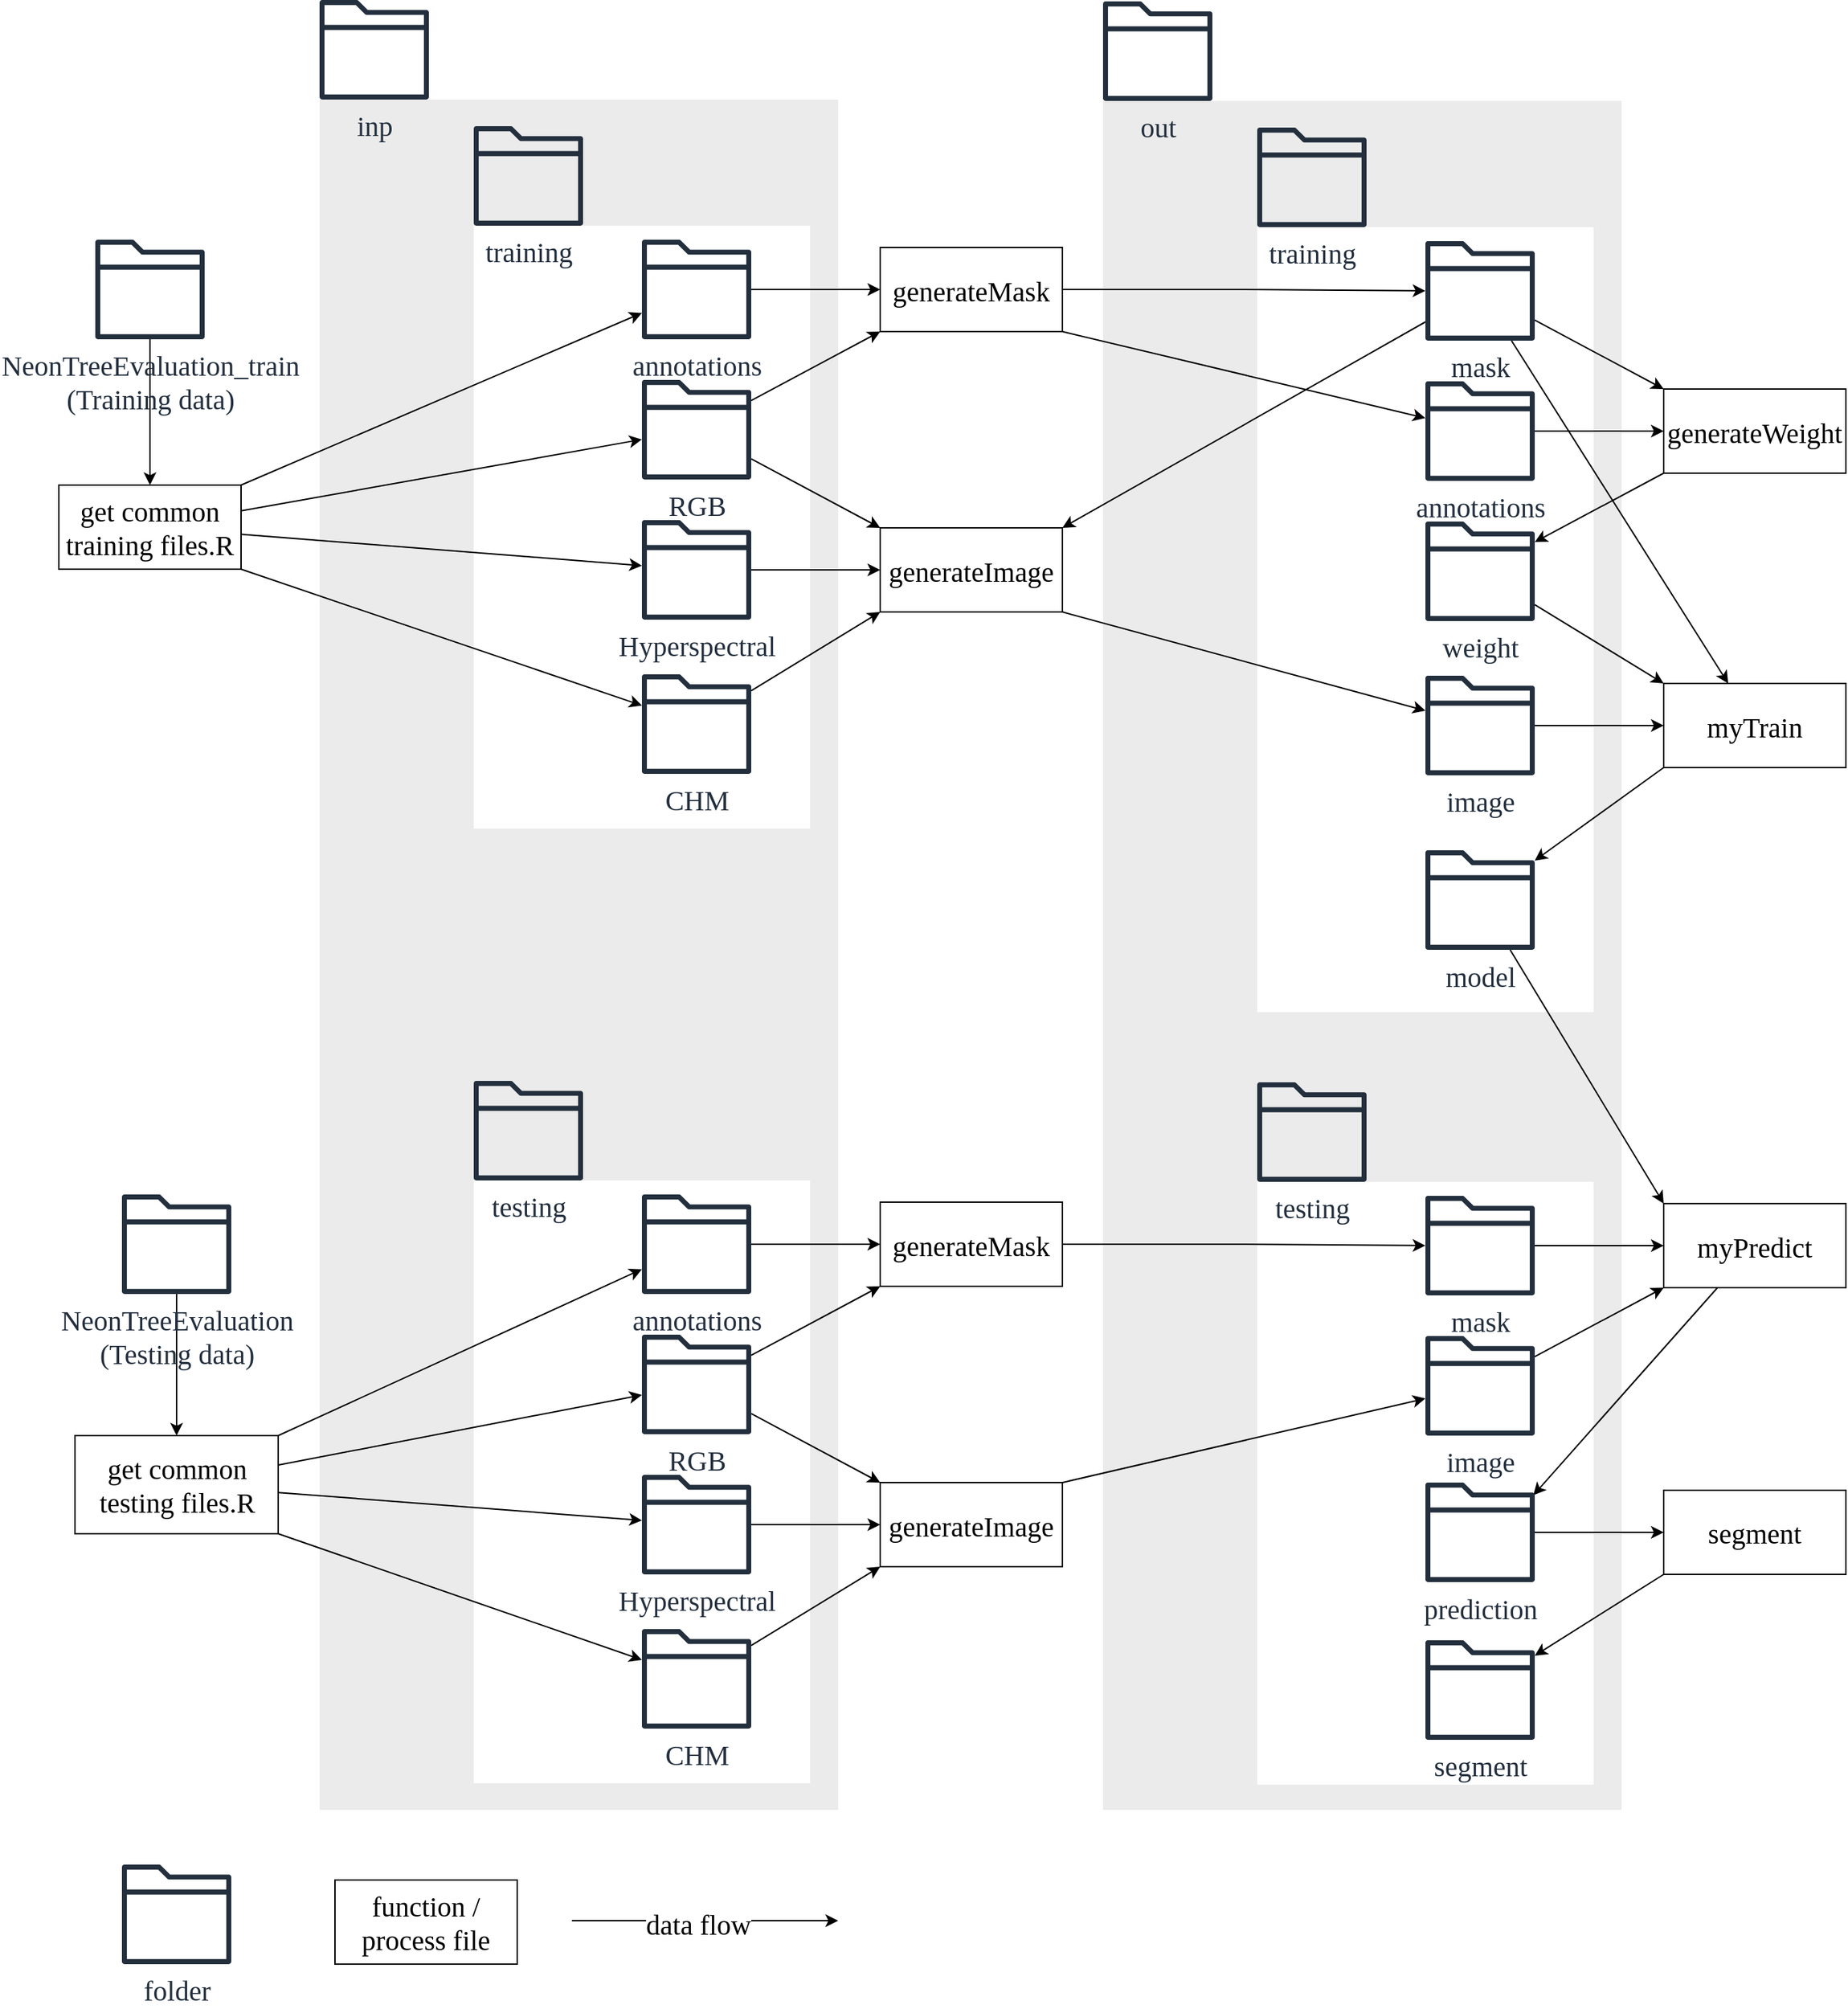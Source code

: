 <mxfile version="25.0.1">
  <diagram name="Page-1" id="LYDAp48fIn9nfSkw75D7">
    <mxGraphModel dx="2899" dy="1179" grid="1" gridSize="10" guides="1" tooltips="1" connect="1" arrows="1" fold="1" page="1" pageScale="1" pageWidth="850" pageHeight="1100" math="0" shadow="0">
      <root>
        <mxCell id="0" />
        <mxCell id="1" parent="0" />
        <mxCell id="oyyZr2nXvZBEQizYZJYA-84" style="edgeStyle=orthogonalEdgeStyle;rounded=0;orthogonalLoop=1;jettySize=auto;html=1;fontSize=20;fontFamily=Times New Roman;" parent="1" source="oyyZr2nXvZBEQizYZJYA-1" target="oyyZr2nXvZBEQizYZJYA-83" edge="1">
          <mxGeometry relative="1" as="geometry" />
        </mxCell>
        <mxCell id="oyyZr2nXvZBEQizYZJYA-26" style="edgeStyle=orthogonalEdgeStyle;rounded=0;orthogonalLoop=1;jettySize=auto;html=1;fontSize=20;fontFamily=Times New Roman;" parent="1" source="oyyZr2nXvZBEQizYZJYA-2" target="oyyZr2nXvZBEQizYZJYA-81" edge="1">
          <mxGeometry relative="1" as="geometry" />
        </mxCell>
        <mxCell id="oyyZr2nXvZBEQizYZJYA-11" value="" style="rounded=0;whiteSpace=wrap;html=1;strokeColor=none;fillColor=#EBEBEB;fontColor=#333333;fontSize=20;fontFamily=Times New Roman;" parent="1" vertex="1">
          <mxGeometry x="221" y="191" width="370" height="1220" as="geometry" />
        </mxCell>
        <mxCell id="oyyZr2nXvZBEQizYZJYA-8" value="" style="rounded=0;whiteSpace=wrap;html=1;strokeColor=none;fontSize=20;fontFamily=Times New Roman;" parent="1" vertex="1">
          <mxGeometry x="331" y="281" width="240" height="430" as="geometry" />
        </mxCell>
        <mxCell id="oyyZr2nXvZBEQizYZJYA-1" value="NeonTreeEvaluation&lt;div&gt;(Testing data)&lt;/div&gt;" style="sketch=0;outlineConnect=0;fontColor=#232F3E;gradientColor=none;fillColor=#232F3D;strokeColor=none;dashed=0;verticalLabelPosition=bottom;verticalAlign=top;align=center;html=1;fontSize=20;fontStyle=0;aspect=fixed;pointerEvents=1;shape=mxgraph.aws4.folder;fontFamily=Times New Roman;" parent="1" vertex="1">
          <mxGeometry x="80" y="972" width="78" height="71" as="geometry" />
        </mxCell>
        <mxCell id="oyyZr2nXvZBEQizYZJYA-22" style="rounded=0;orthogonalLoop=1;jettySize=auto;html=1;fontSize=20;exitX=1;exitY=0;exitDx=0;exitDy=0;fontFamily=Times New Roman;" parent="1" source="oyyZr2nXvZBEQizYZJYA-81" target="oyyZr2nXvZBEQizYZJYA-4" edge="1">
          <mxGeometry relative="1" as="geometry" />
        </mxCell>
        <mxCell id="oyyZr2nXvZBEQizYZJYA-24" style="rounded=0;orthogonalLoop=1;jettySize=auto;html=1;fontSize=20;fontFamily=Times New Roman;" parent="1" source="oyyZr2nXvZBEQizYZJYA-81" target="oyyZr2nXvZBEQizYZJYA-5" edge="1">
          <mxGeometry relative="1" as="geometry" />
        </mxCell>
        <mxCell id="oyyZr2nXvZBEQizYZJYA-25" style="rounded=0;orthogonalLoop=1;jettySize=auto;html=1;fontSize=20;fontFamily=Times New Roman;" parent="1" source="oyyZr2nXvZBEQizYZJYA-81" target="oyyZr2nXvZBEQizYZJYA-6" edge="1">
          <mxGeometry relative="1" as="geometry" />
        </mxCell>
        <mxCell id="oyyZr2nXvZBEQizYZJYA-2" value="NeonTreeEvaluation_train&lt;div&gt;(Training data)&lt;/div&gt;" style="sketch=0;outlineConnect=0;fontColor=#232F3E;gradientColor=none;fillColor=#232F3D;strokeColor=none;dashed=0;verticalLabelPosition=bottom;verticalAlign=top;align=center;html=1;fontSize=20;fontStyle=0;aspect=fixed;pointerEvents=1;shape=mxgraph.aws4.folder;fontFamily=Times New Roman;" parent="1" vertex="1">
          <mxGeometry x="61" y="291" width="78" height="71" as="geometry" />
        </mxCell>
        <mxCell id="oyyZr2nXvZBEQizYZJYA-44" style="rounded=0;orthogonalLoop=1;jettySize=auto;html=1;fontSize=20;fontFamily=Times New Roman;" parent="1" source="oyyZr2nXvZBEQizYZJYA-4" target="oyyZr2nXvZBEQizYZJYA-43" edge="1">
          <mxGeometry relative="1" as="geometry">
            <mxPoint x="620" y="327" as="targetPoint" />
          </mxGeometry>
        </mxCell>
        <mxCell id="oyyZr2nXvZBEQizYZJYA-4" value="annotations" style="sketch=0;outlineConnect=0;fontColor=#232F3E;gradientColor=none;fillColor=#232F3D;strokeColor=none;dashed=0;verticalLabelPosition=bottom;verticalAlign=top;align=center;html=1;fontSize=20;fontStyle=0;aspect=fixed;pointerEvents=1;shape=mxgraph.aws4.folder;fontFamily=Times New Roman;" parent="1" vertex="1">
          <mxGeometry x="451" y="291" width="78" height="71" as="geometry" />
        </mxCell>
        <mxCell id="oyyZr2nXvZBEQizYZJYA-41" style="rounded=0;orthogonalLoop=1;jettySize=auto;html=1;fontSize=20;entryX=0;entryY=1;entryDx=0;entryDy=0;fontFamily=Times New Roman;" parent="1" source="oyyZr2nXvZBEQizYZJYA-5" target="oyyZr2nXvZBEQizYZJYA-43" edge="1">
          <mxGeometry relative="1" as="geometry">
            <mxPoint x="631" y="356.351" as="targetPoint" />
          </mxGeometry>
        </mxCell>
        <mxCell id="oyyZr2nXvZBEQizYZJYA-54" style="rounded=0;orthogonalLoop=1;jettySize=auto;html=1;fontSize=20;entryX=0;entryY=0;entryDx=0;entryDy=0;fontFamily=Times New Roman;" parent="1" source="oyyZr2nXvZBEQizYZJYA-5" target="oyyZr2nXvZBEQizYZJYA-46" edge="1">
          <mxGeometry relative="1" as="geometry">
            <mxPoint x="620" y="480" as="targetPoint" />
          </mxGeometry>
        </mxCell>
        <mxCell id="oyyZr2nXvZBEQizYZJYA-5" value="RGB" style="sketch=0;outlineConnect=0;fontColor=#232F3E;gradientColor=none;fillColor=#232F3D;strokeColor=none;dashed=0;verticalLabelPosition=bottom;verticalAlign=top;align=center;html=1;fontSize=20;fontStyle=0;aspect=fixed;pointerEvents=1;shape=mxgraph.aws4.folder;fontFamily=Times New Roman;" parent="1" vertex="1">
          <mxGeometry x="451" y="391" width="78" height="71" as="geometry" />
        </mxCell>
        <mxCell id="oyyZr2nXvZBEQizYZJYA-64" style="edgeStyle=orthogonalEdgeStyle;rounded=0;orthogonalLoop=1;jettySize=auto;html=1;fontSize=20;fontFamily=Times New Roman;" parent="1" source="oyyZr2nXvZBEQizYZJYA-6" target="oyyZr2nXvZBEQizYZJYA-46" edge="1">
          <mxGeometry relative="1" as="geometry" />
        </mxCell>
        <mxCell id="oyyZr2nXvZBEQizYZJYA-6" value="Hyperspectral" style="sketch=0;outlineConnect=0;fontColor=#232F3E;gradientColor=none;fillColor=#232F3D;strokeColor=none;dashed=0;verticalLabelPosition=bottom;verticalAlign=top;align=center;html=1;fontSize=20;fontStyle=0;aspect=fixed;pointerEvents=1;shape=mxgraph.aws4.folder;fontFamily=Times New Roman;" parent="1" vertex="1">
          <mxGeometry x="451" y="491" width="78" height="71" as="geometry" />
        </mxCell>
        <mxCell id="oyyZr2nXvZBEQizYZJYA-56" style="rounded=0;orthogonalLoop=1;jettySize=auto;html=1;fontSize=20;entryX=0;entryY=1;entryDx=0;entryDy=0;fontFamily=Times New Roman;" parent="1" source="oyyZr2nXvZBEQizYZJYA-7" target="oyyZr2nXvZBEQizYZJYA-46" edge="1">
          <mxGeometry relative="1" as="geometry">
            <mxPoint x="620" y="560" as="targetPoint" />
          </mxGeometry>
        </mxCell>
        <mxCell id="oyyZr2nXvZBEQizYZJYA-7" value="CHM" style="sketch=0;outlineConnect=0;fontColor=#232F3E;gradientColor=none;fillColor=#232F3D;strokeColor=none;dashed=0;verticalLabelPosition=bottom;verticalAlign=top;align=center;html=1;fontSize=20;fontStyle=0;aspect=fixed;pointerEvents=1;shape=mxgraph.aws4.folder;fontFamily=Times New Roman;" parent="1" vertex="1">
          <mxGeometry x="451" y="601" width="78" height="71" as="geometry" />
        </mxCell>
        <mxCell id="oyyZr2nXvZBEQizYZJYA-9" value="training" style="sketch=0;outlineConnect=0;fontColor=#232F3E;gradientColor=none;fillColor=#232F3D;strokeColor=none;dashed=0;verticalLabelPosition=bottom;verticalAlign=top;align=center;html=1;fontSize=20;fontStyle=0;aspect=fixed;pointerEvents=1;shape=mxgraph.aws4.folder;fontFamily=Times New Roman;" parent="1" vertex="1">
          <mxGeometry x="331" y="210" width="78" height="71" as="geometry" />
        </mxCell>
        <mxCell id="oyyZr2nXvZBEQizYZJYA-12" value="inp" style="sketch=0;outlineConnect=0;fontColor=#232F3E;gradientColor=none;fillColor=#232F3D;strokeColor=none;dashed=0;verticalLabelPosition=bottom;verticalAlign=top;align=center;html=1;fontSize=20;fontStyle=0;aspect=fixed;pointerEvents=1;shape=mxgraph.aws4.folder;fontFamily=Times New Roman;" parent="1" vertex="1">
          <mxGeometry x="221" y="120" width="78" height="71" as="geometry" />
        </mxCell>
        <mxCell id="oyyZr2nXvZBEQizYZJYA-16" value="" style="rounded=0;whiteSpace=wrap;html=1;fontSize=20;strokeColor=none;fontFamily=Times New Roman;" parent="1" vertex="1">
          <mxGeometry x="331" y="962" width="240" height="430" as="geometry" />
        </mxCell>
        <mxCell id="oyyZr2nXvZBEQizYZJYA-62" style="edgeStyle=orthogonalEdgeStyle;rounded=0;orthogonalLoop=1;jettySize=auto;html=1;fontSize=20;fontFamily=Times New Roman;" parent="1" source="oyyZr2nXvZBEQizYZJYA-17" target="oyyZr2nXvZBEQizYZJYA-60" edge="1">
          <mxGeometry relative="1" as="geometry" />
        </mxCell>
        <mxCell id="oyyZr2nXvZBEQizYZJYA-17" value="annotations" style="sketch=0;outlineConnect=0;fontColor=#232F3E;gradientColor=none;fillColor=#232F3D;strokeColor=none;dashed=0;verticalLabelPosition=bottom;verticalAlign=top;align=center;html=1;fontSize=20;fontStyle=0;aspect=fixed;pointerEvents=1;shape=mxgraph.aws4.folder;fontFamily=Times New Roman;" parent="1" vertex="1">
          <mxGeometry x="451" y="972" width="78" height="71" as="geometry" />
        </mxCell>
        <mxCell id="oyyZr2nXvZBEQizYZJYA-63" style="rounded=0;orthogonalLoop=1;jettySize=auto;html=1;fontSize=20;entryX=0;entryY=1;entryDx=0;entryDy=0;fontFamily=Times New Roman;" parent="1" source="oyyZr2nXvZBEQizYZJYA-18" target="oyyZr2nXvZBEQizYZJYA-60" edge="1">
          <mxGeometry relative="1" as="geometry">
            <mxPoint x="620" y="1040" as="targetPoint" />
          </mxGeometry>
        </mxCell>
        <mxCell id="oyyZr2nXvZBEQizYZJYA-66" style="rounded=0;orthogonalLoop=1;jettySize=auto;html=1;fontSize=20;entryX=0;entryY=0;entryDx=0;entryDy=0;fontFamily=Times New Roman;" parent="1" source="oyyZr2nXvZBEQizYZJYA-18" target="oyyZr2nXvZBEQizYZJYA-61" edge="1">
          <mxGeometry relative="1" as="geometry" />
        </mxCell>
        <mxCell id="oyyZr2nXvZBEQizYZJYA-18" value="RGB" style="sketch=0;outlineConnect=0;fontColor=#232F3E;gradientColor=none;fillColor=#232F3D;strokeColor=none;dashed=0;verticalLabelPosition=bottom;verticalAlign=top;align=center;html=1;fontSize=20;fontStyle=0;aspect=fixed;pointerEvents=1;shape=mxgraph.aws4.folder;fontFamily=Times New Roman;" parent="1" vertex="1">
          <mxGeometry x="451" y="1072" width="78" height="71" as="geometry" />
        </mxCell>
        <mxCell id="oyyZr2nXvZBEQizYZJYA-65" style="edgeStyle=orthogonalEdgeStyle;rounded=0;orthogonalLoop=1;jettySize=auto;html=1;fontSize=20;fontFamily=Times New Roman;" parent="1" source="oyyZr2nXvZBEQizYZJYA-19" target="oyyZr2nXvZBEQizYZJYA-61" edge="1">
          <mxGeometry relative="1" as="geometry" />
        </mxCell>
        <mxCell id="oyyZr2nXvZBEQizYZJYA-19" value="Hyperspectral" style="sketch=0;outlineConnect=0;fontColor=#232F3E;gradientColor=none;fillColor=#232F3D;strokeColor=none;dashed=0;verticalLabelPosition=bottom;verticalAlign=top;align=center;html=1;fontSize=20;fontStyle=0;aspect=fixed;pointerEvents=1;shape=mxgraph.aws4.folder;fontFamily=Times New Roman;" parent="1" vertex="1">
          <mxGeometry x="451" y="1172" width="78" height="71" as="geometry" />
        </mxCell>
        <mxCell id="oyyZr2nXvZBEQizYZJYA-67" style="rounded=0;orthogonalLoop=1;jettySize=auto;html=1;fontSize=20;entryX=0;entryY=1;entryDx=0;entryDy=0;fontFamily=Times New Roman;" parent="1" source="oyyZr2nXvZBEQizYZJYA-20" target="oyyZr2nXvZBEQizYZJYA-61" edge="1">
          <mxGeometry relative="1" as="geometry" />
        </mxCell>
        <mxCell id="oyyZr2nXvZBEQizYZJYA-20" value="CHM" style="sketch=0;outlineConnect=0;fontColor=#232F3E;gradientColor=none;fillColor=#232F3D;strokeColor=none;dashed=0;verticalLabelPosition=bottom;verticalAlign=top;align=center;html=1;fontSize=20;fontStyle=0;aspect=fixed;pointerEvents=1;shape=mxgraph.aws4.folder;fontFamily=Times New Roman;" parent="1" vertex="1">
          <mxGeometry x="451" y="1282" width="78" height="71" as="geometry" />
        </mxCell>
        <mxCell id="oyyZr2nXvZBEQizYZJYA-21" value="testing" style="sketch=0;outlineConnect=0;fontColor=#232F3E;gradientColor=none;fillColor=#232F3D;strokeColor=none;dashed=0;verticalLabelPosition=bottom;verticalAlign=top;align=center;html=1;fontSize=20;fontStyle=0;aspect=fixed;pointerEvents=1;shape=mxgraph.aws4.folder;fontFamily=Times New Roman;" parent="1" vertex="1">
          <mxGeometry x="331" y="891" width="78" height="71" as="geometry" />
        </mxCell>
        <mxCell id="oyyZr2nXvZBEQizYZJYA-27" value="" style="rounded=0;whiteSpace=wrap;html=1;strokeColor=none;fillColor=#EBEBEB;fontColor=#333333;fontSize=20;fontFamily=Times New Roman;" parent="1" vertex="1">
          <mxGeometry x="780" y="192" width="370" height="1219" as="geometry" />
        </mxCell>
        <mxCell id="oyyZr2nXvZBEQizYZJYA-28" value="" style="rounded=0;whiteSpace=wrap;html=1;strokeColor=none;fontSize=20;fontFamily=Times New Roman;" parent="1" vertex="1">
          <mxGeometry x="890" y="282" width="240" height="560" as="geometry" />
        </mxCell>
        <mxCell id="oyyZr2nXvZBEQizYZJYA-51" style="rounded=0;orthogonalLoop=1;jettySize=auto;html=1;fontSize=20;entryX=0;entryY=0;entryDx=0;entryDy=0;fontFamily=Times New Roman;" parent="1" source="oyyZr2nXvZBEQizYZJYA-29" target="oyyZr2nXvZBEQizYZJYA-47" edge="1">
          <mxGeometry relative="1" as="geometry" />
        </mxCell>
        <mxCell id="oyyZr2nXvZBEQizYZJYA-58" style="rounded=0;orthogonalLoop=1;jettySize=auto;html=1;fontSize=20;entryX=1;entryY=0;entryDx=0;entryDy=0;fontFamily=Times New Roman;" parent="1" source="oyyZr2nXvZBEQizYZJYA-29" target="oyyZr2nXvZBEQizYZJYA-46" edge="1">
          <mxGeometry relative="1" as="geometry" />
        </mxCell>
        <mxCell id="oyyZr2nXvZBEQizYZJYA-73" style="rounded=0;orthogonalLoop=1;jettySize=auto;html=1;fontSize=20;fontFamily=Times New Roman;" parent="1" source="oyyZr2nXvZBEQizYZJYA-29" target="oyyZr2nXvZBEQizYZJYA-74" edge="1">
          <mxGeometry relative="1" as="geometry" />
        </mxCell>
        <mxCell id="oyyZr2nXvZBEQizYZJYA-29" value="mask" style="sketch=0;outlineConnect=0;fontColor=#232F3E;gradientColor=none;fillColor=#232F3D;strokeColor=none;dashed=0;verticalLabelPosition=bottom;verticalAlign=top;align=center;html=1;fontSize=20;fontStyle=0;aspect=fixed;pointerEvents=1;shape=mxgraph.aws4.folder;fontFamily=Times New Roman;" parent="1" vertex="1">
          <mxGeometry x="1010" y="292" width="78" height="71" as="geometry" />
        </mxCell>
        <mxCell id="oyyZr2nXvZBEQizYZJYA-52" style="rounded=0;orthogonalLoop=1;jettySize=auto;html=1;fontSize=20;fontFamily=Times New Roman;" parent="1" source="oyyZr2nXvZBEQizYZJYA-30" target="oyyZr2nXvZBEQizYZJYA-47" edge="1">
          <mxGeometry relative="1" as="geometry" />
        </mxCell>
        <mxCell id="oyyZr2nXvZBEQizYZJYA-30" value="annotations" style="sketch=0;outlineConnect=0;fontColor=#232F3E;gradientColor=none;fillColor=#232F3D;strokeColor=none;dashed=0;verticalLabelPosition=bottom;verticalAlign=top;align=center;html=1;fontSize=20;fontStyle=0;aspect=fixed;pointerEvents=1;shape=mxgraph.aws4.folder;fontFamily=Times New Roman;" parent="1" vertex="1">
          <mxGeometry x="1010" y="392" width="78" height="71" as="geometry" />
        </mxCell>
        <mxCell id="oyyZr2nXvZBEQizYZJYA-71" style="rounded=0;orthogonalLoop=1;jettySize=auto;html=1;fontSize=20;entryX=0;entryY=0;entryDx=0;entryDy=0;fontFamily=Times New Roman;" parent="1" source="oyyZr2nXvZBEQizYZJYA-31" target="oyyZr2nXvZBEQizYZJYA-74" edge="1">
          <mxGeometry relative="1" as="geometry" />
        </mxCell>
        <mxCell id="oyyZr2nXvZBEQizYZJYA-31" value="weight" style="sketch=0;outlineConnect=0;fontColor=#232F3E;gradientColor=none;fillColor=#232F3D;strokeColor=none;dashed=0;verticalLabelPosition=bottom;verticalAlign=top;align=center;html=1;fontSize=20;fontStyle=0;aspect=fixed;pointerEvents=1;shape=mxgraph.aws4.folder;fontFamily=Times New Roman;" parent="1" vertex="1">
          <mxGeometry x="1010" y="492" width="78" height="71" as="geometry" />
        </mxCell>
        <mxCell id="oyyZr2nXvZBEQizYZJYA-72" style="edgeStyle=orthogonalEdgeStyle;rounded=0;orthogonalLoop=1;jettySize=auto;html=1;fontSize=20;fontFamily=Times New Roman;" parent="1" source="oyyZr2nXvZBEQizYZJYA-32" target="oyyZr2nXvZBEQizYZJYA-74" edge="1">
          <mxGeometry relative="1" as="geometry" />
        </mxCell>
        <mxCell id="oyyZr2nXvZBEQizYZJYA-32" value="image" style="sketch=0;outlineConnect=0;fontColor=#232F3E;gradientColor=none;fillColor=#232F3D;strokeColor=none;dashed=0;verticalLabelPosition=bottom;verticalAlign=top;align=center;html=1;fontSize=20;fontStyle=0;aspect=fixed;pointerEvents=1;shape=mxgraph.aws4.folder;fontFamily=Times New Roman;" parent="1" vertex="1">
          <mxGeometry x="1010" y="602" width="78" height="71" as="geometry" />
        </mxCell>
        <mxCell id="oyyZr2nXvZBEQizYZJYA-33" value="training" style="sketch=0;outlineConnect=0;fontColor=#232F3E;gradientColor=none;fillColor=#232F3D;strokeColor=none;dashed=0;verticalLabelPosition=bottom;verticalAlign=top;align=center;html=1;fontSize=20;fontStyle=0;aspect=fixed;pointerEvents=1;shape=mxgraph.aws4.folder;fontFamily=Times New Roman;" parent="1" vertex="1">
          <mxGeometry x="890" y="211" width="78" height="71" as="geometry" />
        </mxCell>
        <mxCell id="oyyZr2nXvZBEQizYZJYA-34" value="out" style="sketch=0;outlineConnect=0;fontColor=#232F3E;gradientColor=none;fillColor=#232F3D;strokeColor=none;dashed=0;verticalLabelPosition=bottom;verticalAlign=top;align=center;html=1;fontSize=20;fontStyle=0;aspect=fixed;pointerEvents=1;shape=mxgraph.aws4.folder;fontFamily=Times New Roman;" parent="1" vertex="1">
          <mxGeometry x="780" y="121" width="78" height="71" as="geometry" />
        </mxCell>
        <mxCell id="oyyZr2nXvZBEQizYZJYA-35" value="" style="rounded=0;whiteSpace=wrap;html=1;fontSize=20;strokeColor=none;fontFamily=Times New Roman;" parent="1" vertex="1">
          <mxGeometry x="890" y="963" width="240" height="430" as="geometry" />
        </mxCell>
        <mxCell id="oyyZr2nXvZBEQizYZJYA-77" style="rounded=0;orthogonalLoop=1;jettySize=auto;html=1;fontSize=20;fontFamily=Times New Roman;" parent="1" source="oyyZr2nXvZBEQizYZJYA-36" target="oyyZr2nXvZBEQizYZJYA-76" edge="1">
          <mxGeometry relative="1" as="geometry" />
        </mxCell>
        <mxCell id="oyyZr2nXvZBEQizYZJYA-36" value="mask" style="sketch=0;outlineConnect=0;fontColor=#232F3E;gradientColor=none;fillColor=#232F3D;strokeColor=none;dashed=0;verticalLabelPosition=bottom;verticalAlign=top;align=center;html=1;fontSize=20;fontStyle=0;aspect=fixed;pointerEvents=1;shape=mxgraph.aws4.folder;fontFamily=Times New Roman;" parent="1" vertex="1">
          <mxGeometry x="1010" y="973" width="78" height="71" as="geometry" />
        </mxCell>
        <mxCell id="oyyZr2nXvZBEQizYZJYA-78" style="rounded=0;orthogonalLoop=1;jettySize=auto;html=1;fontSize=20;entryX=0;entryY=1;entryDx=0;entryDy=0;fontFamily=Times New Roman;" parent="1" source="oyyZr2nXvZBEQizYZJYA-37" target="oyyZr2nXvZBEQizYZJYA-76" edge="1">
          <mxGeometry relative="1" as="geometry" />
        </mxCell>
        <mxCell id="oyyZr2nXvZBEQizYZJYA-37" value="image" style="sketch=0;outlineConnect=0;fontColor=#232F3E;gradientColor=none;fillColor=#232F3D;strokeColor=none;dashed=0;verticalLabelPosition=bottom;verticalAlign=top;align=center;html=1;fontSize=20;fontStyle=0;aspect=fixed;pointerEvents=1;shape=mxgraph.aws4.folder;fontFamily=Times New Roman;" parent="1" vertex="1">
          <mxGeometry x="1010" y="1073" width="78" height="71" as="geometry" />
        </mxCell>
        <mxCell id="oyyZr2nXvZBEQizYZJYA-96" style="rounded=0;orthogonalLoop=1;jettySize=auto;html=1;fontSize=20;fontFamily=Times New Roman;" parent="1" source="oyyZr2nXvZBEQizYZJYA-38" target="oyyZr2nXvZBEQizYZJYA-94" edge="1">
          <mxGeometry relative="1" as="geometry">
            <mxPoint x="1159" y="1161" as="targetPoint" />
          </mxGeometry>
        </mxCell>
        <mxCell id="oyyZr2nXvZBEQizYZJYA-40" value="testing" style="sketch=0;outlineConnect=0;fontColor=#232F3E;gradientColor=none;fillColor=#232F3D;strokeColor=none;dashed=0;verticalLabelPosition=bottom;verticalAlign=top;align=center;html=1;fontSize=20;fontStyle=0;aspect=fixed;pointerEvents=1;shape=mxgraph.aws4.folder;fontFamily=Times New Roman;" parent="1" vertex="1">
          <mxGeometry x="890" y="892" width="78" height="71" as="geometry" />
        </mxCell>
        <mxCell id="oyyZr2nXvZBEQizYZJYA-49" style="edgeStyle=orthogonalEdgeStyle;rounded=0;orthogonalLoop=1;jettySize=auto;html=1;fontSize=20;fontFamily=Times New Roman;" parent="1" source="oyyZr2nXvZBEQizYZJYA-43" target="oyyZr2nXvZBEQizYZJYA-29" edge="1">
          <mxGeometry relative="1" as="geometry" />
        </mxCell>
        <mxCell id="oyyZr2nXvZBEQizYZJYA-50" style="rounded=0;orthogonalLoop=1;jettySize=auto;html=1;fontSize=20;exitX=1;exitY=1;exitDx=0;exitDy=0;fontFamily=Times New Roman;" parent="1" source="oyyZr2nXvZBEQizYZJYA-43" target="oyyZr2nXvZBEQizYZJYA-30" edge="1">
          <mxGeometry relative="1" as="geometry" />
        </mxCell>
        <mxCell id="oyyZr2nXvZBEQizYZJYA-43" value="generateMask" style="rounded=0;whiteSpace=wrap;html=1;fillColor=none;strokeColor=#000000;fontSize=20;fontFamily=Times New Roman;" parent="1" vertex="1">
          <mxGeometry x="621" y="296.5" width="130" height="60" as="geometry" />
        </mxCell>
        <mxCell id="oyyZr2nXvZBEQizYZJYA-57" style="rounded=0;orthogonalLoop=1;jettySize=auto;html=1;fontSize=20;exitX=1;exitY=1;exitDx=0;exitDy=0;fontFamily=Times New Roman;" parent="1" source="oyyZr2nXvZBEQizYZJYA-46" target="oyyZr2nXvZBEQizYZJYA-32" edge="1">
          <mxGeometry relative="1" as="geometry" />
        </mxCell>
        <mxCell id="oyyZr2nXvZBEQizYZJYA-46" value="generateImage" style="rounded=0;whiteSpace=wrap;html=1;fillColor=none;strokeColor=#000000;fontSize=20;align=center;verticalAlign=middle;fontFamily=Times New Roman;fontColor=default;" parent="1" vertex="1">
          <mxGeometry x="621" y="496.5" width="130" height="60" as="geometry" />
        </mxCell>
        <mxCell id="oyyZr2nXvZBEQizYZJYA-53" style="rounded=0;orthogonalLoop=1;jettySize=auto;html=1;fontSize=20;exitX=0;exitY=1;exitDx=0;exitDy=0;fontFamily=Times New Roman;" parent="1" source="oyyZr2nXvZBEQizYZJYA-47" target="oyyZr2nXvZBEQizYZJYA-31" edge="1">
          <mxGeometry relative="1" as="geometry">
            <mxPoint x="1199" y="481" as="sourcePoint" />
          </mxGeometry>
        </mxCell>
        <mxCell id="oyyZr2nXvZBEQizYZJYA-47" value="generateWeight" style="rounded=0;whiteSpace=wrap;html=1;fillColor=none;strokeColor=#000000;fontSize=20;align=center;verticalAlign=middle;fontFamily=Times New Roman;fontColor=default;" parent="1" vertex="1">
          <mxGeometry x="1180" y="397.5" width="130" height="60" as="geometry" />
        </mxCell>
        <mxCell id="oyyZr2nXvZBEQizYZJYA-69" style="edgeStyle=orthogonalEdgeStyle;rounded=0;orthogonalLoop=1;jettySize=auto;html=1;fontSize=20;fontFamily=Times New Roman;" parent="1" source="oyyZr2nXvZBEQizYZJYA-60" target="oyyZr2nXvZBEQizYZJYA-36" edge="1">
          <mxGeometry relative="1" as="geometry" />
        </mxCell>
        <mxCell id="oyyZr2nXvZBEQizYZJYA-60" value="generateMask" style="rounded=0;whiteSpace=wrap;html=1;fillColor=none;strokeColor=#000000;fontSize=20;align=center;verticalAlign=middle;fontFamily=Times New Roman;fontColor=default;" parent="1" vertex="1">
          <mxGeometry x="621" y="977.5" width="130" height="60" as="geometry" />
        </mxCell>
        <mxCell id="oyyZr2nXvZBEQizYZJYA-68" style="rounded=0;orthogonalLoop=1;jettySize=auto;html=1;fontSize=20;exitX=1;exitY=0;exitDx=0;exitDy=0;fontFamily=Times New Roman;" parent="1" source="oyyZr2nXvZBEQizYZJYA-61" target="oyyZr2nXvZBEQizYZJYA-37" edge="1">
          <mxGeometry relative="1" as="geometry" />
        </mxCell>
        <mxCell id="oyyZr2nXvZBEQizYZJYA-61" value="generateImage" style="rounded=0;whiteSpace=wrap;html=1;fillColor=none;strokeColor=#000000;fontSize=20;align=center;verticalAlign=middle;fontFamily=Times New Roman;fontColor=default;" parent="1" vertex="1">
          <mxGeometry x="621" y="1177.5" width="130" height="60" as="geometry" />
        </mxCell>
        <mxCell id="oyyZr2nXvZBEQizYZJYA-79" style="rounded=0;orthogonalLoop=1;jettySize=auto;html=1;fontSize=20;entryX=0;entryY=0;entryDx=0;entryDy=0;fontFamily=Times New Roman;" parent="1" source="oyyZr2nXvZBEQizYZJYA-70" target="oyyZr2nXvZBEQizYZJYA-76" edge="1">
          <mxGeometry relative="1" as="geometry" />
        </mxCell>
        <mxCell id="oyyZr2nXvZBEQizYZJYA-70" value="model" style="sketch=0;outlineConnect=0;fontColor=#232F3E;gradientColor=none;fillColor=#232F3D;strokeColor=none;dashed=0;verticalLabelPosition=bottom;verticalAlign=top;align=center;html=1;fontSize=20;fontStyle=0;aspect=fixed;pointerEvents=1;shape=mxgraph.aws4.folder;fontFamily=Times New Roman;" parent="1" vertex="1">
          <mxGeometry x="1010" y="726.5" width="78" height="71" as="geometry" />
        </mxCell>
        <mxCell id="oyyZr2nXvZBEQizYZJYA-75" style="rounded=0;orthogonalLoop=1;jettySize=auto;html=1;fontSize=20;exitX=0;exitY=1;exitDx=0;exitDy=0;fontFamily=Times New Roman;" parent="1" source="oyyZr2nXvZBEQizYZJYA-74" target="oyyZr2nXvZBEQizYZJYA-70" edge="1">
          <mxGeometry relative="1" as="geometry" />
        </mxCell>
        <mxCell id="oyyZr2nXvZBEQizYZJYA-74" value="myTrain" style="rounded=0;whiteSpace=wrap;html=1;fillColor=none;strokeColor=#000000;fontSize=20;align=center;verticalAlign=middle;fontFamily=Times New Roman;fontColor=default;" parent="1" vertex="1">
          <mxGeometry x="1180" y="607.5" width="130" height="60" as="geometry" />
        </mxCell>
        <mxCell id="oyyZr2nXvZBEQizYZJYA-80" style="rounded=0;orthogonalLoop=1;jettySize=auto;html=1;fontSize=20;fontFamily=Times New Roman;" parent="1" source="oyyZr2nXvZBEQizYZJYA-76" edge="1">
          <mxGeometry relative="1" as="geometry">
            <mxPoint x="1220.247" y="1047.5" as="sourcePoint" />
            <mxPoint x="1086.981" y="1186.545" as="targetPoint" />
          </mxGeometry>
        </mxCell>
        <mxCell id="oyyZr2nXvZBEQizYZJYA-76" value="myPredict" style="rounded=0;whiteSpace=wrap;html=1;fillColor=none;strokeColor=#000000;fontSize=20;align=center;verticalAlign=middle;fontFamily=Times New Roman;fontColor=default;" parent="1" vertex="1">
          <mxGeometry x="1180" y="978.5" width="130" height="60" as="geometry" />
        </mxCell>
        <mxCell id="oyyZr2nXvZBEQizYZJYA-82" style="rounded=0;orthogonalLoop=1;jettySize=auto;html=1;fontSize=20;exitX=1;exitY=1;exitDx=0;exitDy=0;fontFamily=Times New Roman;" parent="1" source="oyyZr2nXvZBEQizYZJYA-81" target="oyyZr2nXvZBEQizYZJYA-7" edge="1">
          <mxGeometry relative="1" as="geometry" />
        </mxCell>
        <mxCell id="oyyZr2nXvZBEQizYZJYA-81" value="get common training files.R" style="rounded=0;whiteSpace=wrap;html=1;fillColor=none;strokeColor=#000000;fontSize=20;align=center;verticalAlign=middle;fontFamily=Times New Roman;fontColor=default;" parent="1" vertex="1">
          <mxGeometry x="35" y="466" width="130" height="60" as="geometry" />
        </mxCell>
        <mxCell id="oyyZr2nXvZBEQizYZJYA-85" style="rounded=0;orthogonalLoop=1;jettySize=auto;html=1;fontSize=20;fontFamily=Times New Roman;exitX=1;exitY=0;exitDx=0;exitDy=0;" parent="1" source="oyyZr2nXvZBEQizYZJYA-83" target="oyyZr2nXvZBEQizYZJYA-17" edge="1">
          <mxGeometry relative="1" as="geometry" />
        </mxCell>
        <mxCell id="oyyZr2nXvZBEQizYZJYA-86" style="rounded=0;orthogonalLoop=1;jettySize=auto;html=1;fontSize=20;fontFamily=Times New Roman;" parent="1" source="oyyZr2nXvZBEQizYZJYA-83" target="oyyZr2nXvZBEQizYZJYA-18" edge="1">
          <mxGeometry relative="1" as="geometry" />
        </mxCell>
        <mxCell id="oyyZr2nXvZBEQizYZJYA-87" style="rounded=0;orthogonalLoop=1;jettySize=auto;html=1;fontSize=20;fontFamily=Times New Roman;" parent="1" source="oyyZr2nXvZBEQizYZJYA-83" target="oyyZr2nXvZBEQizYZJYA-19" edge="1">
          <mxGeometry relative="1" as="geometry" />
        </mxCell>
        <mxCell id="oyyZr2nXvZBEQizYZJYA-88" style="rounded=0;orthogonalLoop=1;jettySize=auto;html=1;fontSize=20;exitX=1;exitY=1;exitDx=0;exitDy=0;fontFamily=Times New Roman;" parent="1" source="oyyZr2nXvZBEQizYZJYA-83" target="oyyZr2nXvZBEQizYZJYA-20" edge="1">
          <mxGeometry relative="1" as="geometry" />
        </mxCell>
        <mxCell id="oyyZr2nXvZBEQizYZJYA-83" value="get common testing files.R" style="rounded=0;whiteSpace=wrap;html=1;fillColor=none;strokeColor=#000000;fontSize=20;align=center;verticalAlign=middle;fontFamily=Times New Roman;fontColor=default;" parent="1" vertex="1">
          <mxGeometry x="46.5" y="1144" width="145" height="70" as="geometry" />
        </mxCell>
        <mxCell id="oyyZr2nXvZBEQizYZJYA-89" value="folder" style="sketch=0;outlineConnect=0;fontColor=#232F3E;gradientColor=none;fillColor=#232F3D;strokeColor=none;dashed=0;verticalLabelPosition=bottom;verticalAlign=top;align=center;html=1;fontSize=20;fontStyle=0;aspect=fixed;pointerEvents=1;shape=mxgraph.aws4.folder;fontFamily=Times New Roman;" parent="1" vertex="1">
          <mxGeometry x="80" y="1450" width="78" height="71" as="geometry" />
        </mxCell>
        <mxCell id="oyyZr2nXvZBEQizYZJYA-90" style="rounded=0;orthogonalLoop=1;jettySize=auto;html=1;fontSize=20;fontFamily=Times New Roman;" parent="1" edge="1">
          <mxGeometry relative="1" as="geometry">
            <mxPoint x="401" y="1490" as="sourcePoint" />
            <mxPoint x="591" y="1490" as="targetPoint" />
          </mxGeometry>
        </mxCell>
        <mxCell id="oyyZr2nXvZBEQizYZJYA-91" value="&lt;font style=&quot;font-size: 20px;&quot;&gt;data flow&lt;/font&gt;" style="edgeLabel;html=1;align=center;verticalAlign=middle;resizable=0;points=[];fontSize=20;fontFamily=Times New Roman;" parent="oyyZr2nXvZBEQizYZJYA-90" vertex="1" connectable="0">
          <mxGeometry x="0.228" y="-2" relative="1" as="geometry">
            <mxPoint x="-27" as="offset" />
          </mxGeometry>
        </mxCell>
        <mxCell id="oyyZr2nXvZBEQizYZJYA-93" value="&lt;div style=&quot;font-size: 20px;&quot;&gt;function /&lt;/div&gt;process file" style="rounded=0;whiteSpace=wrap;html=1;fillColor=none;strokeColor=#000000;fontSize=20;align=center;verticalAlign=middle;fontFamily=Times New Roman;fontColor=default;" parent="1" vertex="1">
          <mxGeometry x="232" y="1461" width="130" height="60" as="geometry" />
        </mxCell>
        <mxCell id="oyyZr2nXvZBEQizYZJYA-95" style="rounded=0;orthogonalLoop=1;jettySize=auto;html=1;fontSize=20;exitX=0;exitY=1;exitDx=0;exitDy=0;fontFamily=Times New Roman;" parent="1" source="oyyZr2nXvZBEQizYZJYA-94" target="9PezzyDlQ-PJgktLOdjR-1" edge="1">
          <mxGeometry relative="1" as="geometry">
            <mxPoint x="1087" y="1240" as="targetPoint" />
          </mxGeometry>
        </mxCell>
        <mxCell id="oyyZr2nXvZBEQizYZJYA-94" value="segment" style="rounded=0;whiteSpace=wrap;html=1;fillColor=none;strokeColor=#000000;fontSize=20;align=center;verticalAlign=middle;fontFamily=Times New Roman;fontColor=default;" parent="1" vertex="1">
          <mxGeometry x="1180" y="1183" width="130" height="60" as="geometry" />
        </mxCell>
        <mxCell id="oyyZr2nXvZBEQizYZJYA-38" value="prediction" style="sketch=0;outlineConnect=0;fontColor=#232F3E;gradientColor=none;fillColor=#232F3D;strokeColor=none;dashed=0;verticalLabelPosition=bottom;verticalAlign=top;align=center;html=1;fontSize=20;fontStyle=0;aspect=fixed;pointerEvents=1;shape=mxgraph.aws4.folder;fontFamily=Times New Roman;" parent="1" vertex="1">
          <mxGeometry x="1010" y="1177.5" width="78" height="71" as="geometry" />
        </mxCell>
        <mxCell id="9PezzyDlQ-PJgktLOdjR-1" value="segment" style="sketch=0;outlineConnect=0;fontColor=#232F3E;gradientColor=none;fillColor=#232F3D;strokeColor=none;dashed=0;verticalLabelPosition=bottom;verticalAlign=top;align=center;html=1;fontSize=20;fontStyle=0;aspect=fixed;pointerEvents=1;shape=mxgraph.aws4.folder;fontFamily=Times New Roman;" parent="1" vertex="1">
          <mxGeometry x="1010" y="1290" width="78" height="71" as="geometry" />
        </mxCell>
      </root>
    </mxGraphModel>
  </diagram>
</mxfile>
